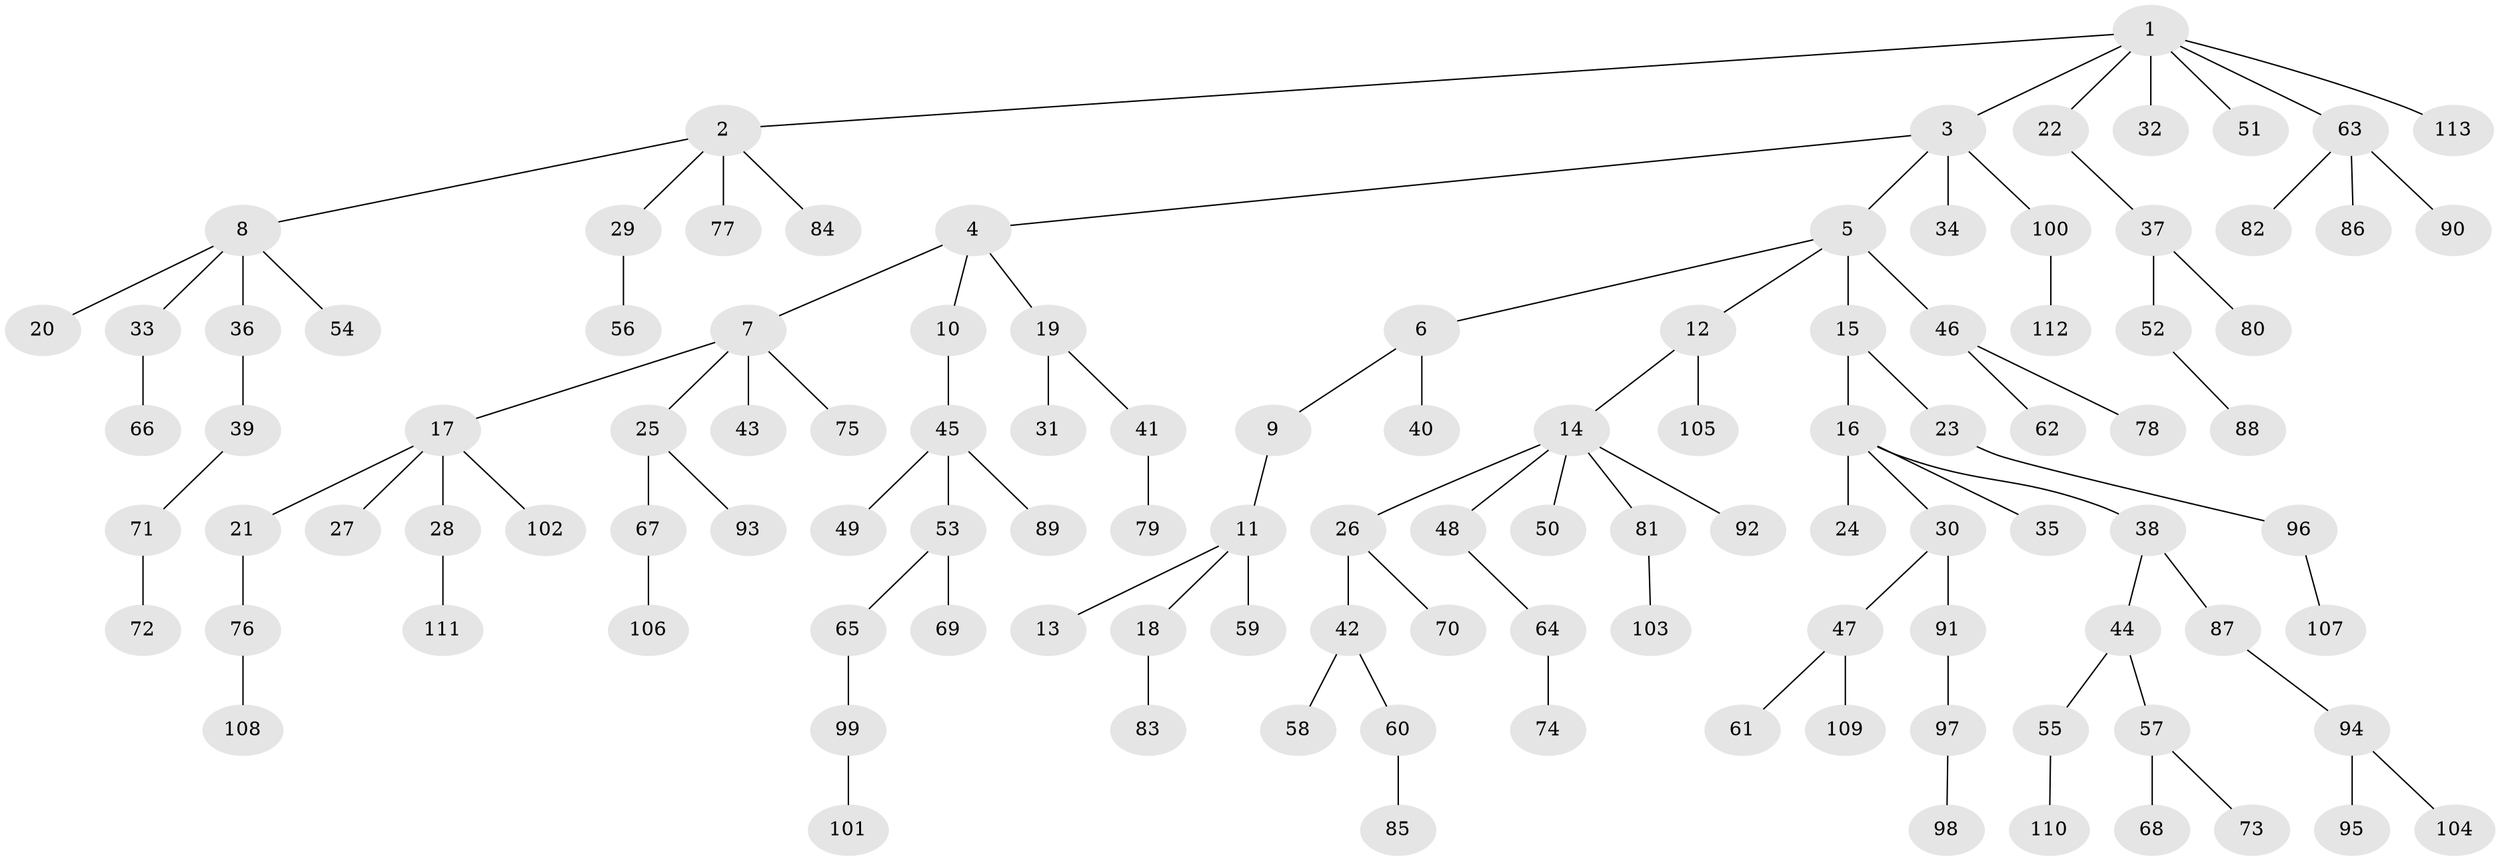 // coarse degree distribution, {4: 0.06382978723404255, 3: 0.2127659574468085, 2: 0.3404255319148936, 1: 0.3829787234042553}
// Generated by graph-tools (version 1.1) at 2025/51/03/04/25 22:51:44]
// undirected, 113 vertices, 112 edges
graph export_dot {
  node [color=gray90,style=filled];
  1;
  2;
  3;
  4;
  5;
  6;
  7;
  8;
  9;
  10;
  11;
  12;
  13;
  14;
  15;
  16;
  17;
  18;
  19;
  20;
  21;
  22;
  23;
  24;
  25;
  26;
  27;
  28;
  29;
  30;
  31;
  32;
  33;
  34;
  35;
  36;
  37;
  38;
  39;
  40;
  41;
  42;
  43;
  44;
  45;
  46;
  47;
  48;
  49;
  50;
  51;
  52;
  53;
  54;
  55;
  56;
  57;
  58;
  59;
  60;
  61;
  62;
  63;
  64;
  65;
  66;
  67;
  68;
  69;
  70;
  71;
  72;
  73;
  74;
  75;
  76;
  77;
  78;
  79;
  80;
  81;
  82;
  83;
  84;
  85;
  86;
  87;
  88;
  89;
  90;
  91;
  92;
  93;
  94;
  95;
  96;
  97;
  98;
  99;
  100;
  101;
  102;
  103;
  104;
  105;
  106;
  107;
  108;
  109;
  110;
  111;
  112;
  113;
  1 -- 2;
  1 -- 3;
  1 -- 22;
  1 -- 32;
  1 -- 51;
  1 -- 63;
  1 -- 113;
  2 -- 8;
  2 -- 29;
  2 -- 77;
  2 -- 84;
  3 -- 4;
  3 -- 5;
  3 -- 34;
  3 -- 100;
  4 -- 7;
  4 -- 10;
  4 -- 19;
  5 -- 6;
  5 -- 12;
  5 -- 15;
  5 -- 46;
  6 -- 9;
  6 -- 40;
  7 -- 17;
  7 -- 25;
  7 -- 43;
  7 -- 75;
  8 -- 20;
  8 -- 33;
  8 -- 36;
  8 -- 54;
  9 -- 11;
  10 -- 45;
  11 -- 13;
  11 -- 18;
  11 -- 59;
  12 -- 14;
  12 -- 105;
  14 -- 26;
  14 -- 48;
  14 -- 50;
  14 -- 81;
  14 -- 92;
  15 -- 16;
  15 -- 23;
  16 -- 24;
  16 -- 30;
  16 -- 35;
  16 -- 38;
  17 -- 21;
  17 -- 27;
  17 -- 28;
  17 -- 102;
  18 -- 83;
  19 -- 31;
  19 -- 41;
  21 -- 76;
  22 -- 37;
  23 -- 96;
  25 -- 67;
  25 -- 93;
  26 -- 42;
  26 -- 70;
  28 -- 111;
  29 -- 56;
  30 -- 47;
  30 -- 91;
  33 -- 66;
  36 -- 39;
  37 -- 52;
  37 -- 80;
  38 -- 44;
  38 -- 87;
  39 -- 71;
  41 -- 79;
  42 -- 58;
  42 -- 60;
  44 -- 55;
  44 -- 57;
  45 -- 49;
  45 -- 53;
  45 -- 89;
  46 -- 62;
  46 -- 78;
  47 -- 61;
  47 -- 109;
  48 -- 64;
  52 -- 88;
  53 -- 65;
  53 -- 69;
  55 -- 110;
  57 -- 68;
  57 -- 73;
  60 -- 85;
  63 -- 82;
  63 -- 86;
  63 -- 90;
  64 -- 74;
  65 -- 99;
  67 -- 106;
  71 -- 72;
  76 -- 108;
  81 -- 103;
  87 -- 94;
  91 -- 97;
  94 -- 95;
  94 -- 104;
  96 -- 107;
  97 -- 98;
  99 -- 101;
  100 -- 112;
}
